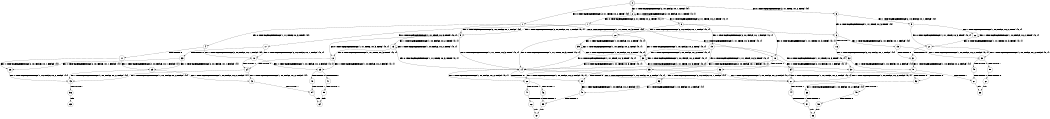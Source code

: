 digraph BCG {
size = "7, 10.5";
center = TRUE;
node [shape = circle];
0 [peripheries = 2];
0 -> 1 [label = "EX !0 !ATOMIC_EXCH_BRANCH (2, +1, TRUE, +0, 2, TRUE) !{0}"];
0 -> 2 [label = "EX !1 !ATOMIC_EXCH_BRANCH (2, +0, FALSE, +0, 1, TRUE) !{0}"];
0 -> 3 [label = "EX !0 !ATOMIC_EXCH_BRANCH (2, +1, TRUE, +0, 2, TRUE) !{0}"];
1 -> 4 [label = "EX !0 !ATOMIC_EXCH_BRANCH (1, +1, TRUE, +0, 3, TRUE) !{0}"];
1 -> 5 [label = "EX !1 !ATOMIC_EXCH_BRANCH (2, +0, FALSE, +0, 1, FALSE) !{0}"];
1 -> 6 [label = "EX !0 !ATOMIC_EXCH_BRANCH (1, +1, TRUE, +0, 3, TRUE) !{0}"];
2 -> 2 [label = "EX !1 !ATOMIC_EXCH_BRANCH (2, +0, FALSE, +0, 1, TRUE) !{0, 1}"];
2 -> 7 [label = "EX !0 !ATOMIC_EXCH_BRANCH (2, +1, TRUE, +0, 2, TRUE) !{0, 1}"];
2 -> 8 [label = "EX !0 !ATOMIC_EXCH_BRANCH (2, +1, TRUE, +0, 2, TRUE) !{0, 1}"];
3 -> 9 [label = "EX !1 !ATOMIC_EXCH_BRANCH (2, +0, FALSE, +0, 1, FALSE) !{0}"];
3 -> 6 [label = "EX !0 !ATOMIC_EXCH_BRANCH (1, +1, TRUE, +0, 3, TRUE) !{0}"];
4 -> 10 [label = "EX !1 !ATOMIC_EXCH_BRANCH (2, +0, FALSE, +0, 1, FALSE) !{0}"];
4 -> 11 [label = "TERMINATE !0"];
5 -> 12 [label = "EX !0 !ATOMIC_EXCH_BRANCH (1, +1, TRUE, +0, 3, TRUE) !{0, 1}"];
5 -> 13 [label = "EX !1 !ATOMIC_EXCH_BRANCH (1, +0, FALSE, +0, 2, TRUE) !{0, 1}"];
5 -> 14 [label = "EX !0 !ATOMIC_EXCH_BRANCH (1, +1, TRUE, +0, 3, TRUE) !{0, 1}"];
6 -> 15 [label = "EX !1 !ATOMIC_EXCH_BRANCH (2, +0, FALSE, +0, 1, FALSE) !{0}"];
6 -> 16 [label = "TERMINATE !0"];
7 -> 17 [label = "EX !0 !ATOMIC_EXCH_BRANCH (1, +1, TRUE, +0, 3, TRUE) !{0, 1}"];
7 -> 5 [label = "EX !1 !ATOMIC_EXCH_BRANCH (2, +0, FALSE, +0, 1, FALSE) !{0, 1}"];
7 -> 18 [label = "EX !0 !ATOMIC_EXCH_BRANCH (1, +1, TRUE, +0, 3, TRUE) !{0, 1}"];
8 -> 19 [label = "EX !1 !ATOMIC_EXCH_BRANCH (2, +0, FALSE, +0, 1, FALSE) !{0, 1}"];
8 -> 18 [label = "EX !0 !ATOMIC_EXCH_BRANCH (1, +1, TRUE, +0, 3, TRUE) !{0, 1}"];
8 -> 20 [label = "EX !1 !ATOMIC_EXCH_BRANCH (2, +0, FALSE, +0, 1, FALSE) !{0, 1}"];
9 -> 21 [label = "EX !0 !ATOMIC_EXCH_BRANCH (1, +1, TRUE, +0, 3, TRUE) !{0, 1}"];
9 -> 22 [label = "EX !1 !ATOMIC_EXCH_BRANCH (1, +0, FALSE, +0, 2, TRUE) !{0, 1}"];
10 -> 23 [label = "EX !1 !ATOMIC_EXCH_BRANCH (1, +0, FALSE, +0, 2, FALSE) !{0, 1}"];
10 -> 24 [label = "TERMINATE !0"];
11 -> 25 [label = "EX !1 !ATOMIC_EXCH_BRANCH (2, +0, FALSE, +0, 1, FALSE) !{1}"];
11 -> 26 [label = "EX !1 !ATOMIC_EXCH_BRANCH (2, +0, FALSE, +0, 1, FALSE) !{1}"];
12 -> 23 [label = "EX !1 !ATOMIC_EXCH_BRANCH (1, +0, FALSE, +0, 2, FALSE) !{0, 1}"];
12 -> 24 [label = "TERMINATE !0"];
13 -> 12 [label = "EX !0 !ATOMIC_EXCH_BRANCH (1, +1, TRUE, +0, 3, TRUE) !{0, 1}"];
13 -> 13 [label = "EX !1 !ATOMIC_EXCH_BRANCH (1, +0, FALSE, +0, 2, TRUE) !{0, 1}"];
13 -> 14 [label = "EX !0 !ATOMIC_EXCH_BRANCH (1, +1, TRUE, +0, 3, TRUE) !{0, 1}"];
14 -> 27 [label = "EX !1 !ATOMIC_EXCH_BRANCH (1, +0, FALSE, +0, 2, FALSE) !{0, 1}"];
14 -> 28 [label = "EX !1 !ATOMIC_EXCH_BRANCH (1, +0, FALSE, +0, 2, FALSE) !{0, 1}"];
14 -> 29 [label = "TERMINATE !0"];
15 -> 30 [label = "EX !1 !ATOMIC_EXCH_BRANCH (1, +0, FALSE, +0, 2, FALSE) !{0, 1}"];
15 -> 31 [label = "TERMINATE !0"];
16 -> 32 [label = "EX !1 !ATOMIC_EXCH_BRANCH (2, +0, FALSE, +0, 1, FALSE) !{1}"];
17 -> 10 [label = "EX !1 !ATOMIC_EXCH_BRANCH (2, +0, FALSE, +0, 1, FALSE) !{0, 1}"];
17 -> 33 [label = "TERMINATE !0"];
18 -> 34 [label = "EX !1 !ATOMIC_EXCH_BRANCH (2, +0, FALSE, +0, 1, FALSE) !{0, 1}"];
18 -> 35 [label = "EX !1 !ATOMIC_EXCH_BRANCH (2, +0, FALSE, +0, 1, FALSE) !{0, 1}"];
18 -> 36 [label = "TERMINATE !0"];
19 -> 37 [label = "EX !0 !ATOMIC_EXCH_BRANCH (1, +1, TRUE, +0, 3, TRUE) !{0, 1}"];
19 -> 38 [label = "EX !1 !ATOMIC_EXCH_BRANCH (1, +0, FALSE, +0, 2, TRUE) !{0, 1}"];
19 -> 14 [label = "EX !0 !ATOMIC_EXCH_BRANCH (1, +1, TRUE, +0, 3, TRUE) !{0, 1}"];
20 -> 38 [label = "EX !1 !ATOMIC_EXCH_BRANCH (1, +0, FALSE, +0, 2, TRUE) !{0, 1}"];
20 -> 14 [label = "EX !0 !ATOMIC_EXCH_BRANCH (1, +1, TRUE, +0, 3, TRUE) !{0, 1}"];
20 -> 39 [label = "EX !1 !ATOMIC_EXCH_BRANCH (1, +0, FALSE, +0, 2, TRUE) !{0, 1}"];
21 -> 30 [label = "EX !1 !ATOMIC_EXCH_BRANCH (1, +0, FALSE, +0, 2, FALSE) !{0, 1}"];
21 -> 31 [label = "TERMINATE !0"];
22 -> 21 [label = "EX !0 !ATOMIC_EXCH_BRANCH (1, +1, TRUE, +0, 3, TRUE) !{0, 1}"];
22 -> 22 [label = "EX !1 !ATOMIC_EXCH_BRANCH (1, +0, FALSE, +0, 2, TRUE) !{0, 1}"];
23 -> 40 [label = "TERMINATE !0"];
23 -> 41 [label = "TERMINATE !1"];
24 -> 42 [label = "EX !1 !ATOMIC_EXCH_BRANCH (1, +0, FALSE, +0, 2, FALSE) !{1}"];
24 -> 43 [label = "EX !1 !ATOMIC_EXCH_BRANCH (1, +0, FALSE, +0, 2, FALSE) !{1}"];
25 -> 42 [label = "EX !1 !ATOMIC_EXCH_BRANCH (1, +0, FALSE, +0, 2, FALSE) !{1}"];
25 -> 43 [label = "EX !1 !ATOMIC_EXCH_BRANCH (1, +0, FALSE, +0, 2, FALSE) !{1}"];
26 -> 43 [label = "EX !1 !ATOMIC_EXCH_BRANCH (1, +0, FALSE, +0, 2, FALSE) !{1}"];
27 -> 44 [label = "TERMINATE !0"];
27 -> 45 [label = "TERMINATE !1"];
28 -> 46 [label = "TERMINATE !0"];
28 -> 47 [label = "TERMINATE !1"];
29 -> 48 [label = "EX !1 !ATOMIC_EXCH_BRANCH (1, +0, FALSE, +0, 2, FALSE) !{1}"];
30 -> 49 [label = "TERMINATE !0"];
30 -> 50 [label = "TERMINATE !1"];
31 -> 51 [label = "EX !1 !ATOMIC_EXCH_BRANCH (1, +0, FALSE, +0, 2, FALSE) !{1}"];
32 -> 51 [label = "EX !1 !ATOMIC_EXCH_BRANCH (1, +0, FALSE, +0, 2, FALSE) !{1}"];
33 -> 25 [label = "EX !1 !ATOMIC_EXCH_BRANCH (2, +0, FALSE, +0, 1, FALSE) !{1}"];
33 -> 26 [label = "EX !1 !ATOMIC_EXCH_BRANCH (2, +0, FALSE, +0, 1, FALSE) !{1}"];
34 -> 27 [label = "EX !1 !ATOMIC_EXCH_BRANCH (1, +0, FALSE, +0, 2, FALSE) !{0, 1}"];
34 -> 52 [label = "TERMINATE !0"];
35 -> 27 [label = "EX !1 !ATOMIC_EXCH_BRANCH (1, +0, FALSE, +0, 2, FALSE) !{0, 1}"];
35 -> 28 [label = "EX !1 !ATOMIC_EXCH_BRANCH (1, +0, FALSE, +0, 2, FALSE) !{0, 1}"];
35 -> 29 [label = "TERMINATE !0"];
36 -> 53 [label = "EX !1 !ATOMIC_EXCH_BRANCH (2, +0, FALSE, +0, 1, FALSE) !{1}"];
37 -> 27 [label = "EX !1 !ATOMIC_EXCH_BRANCH (1, +0, FALSE, +0, 2, FALSE) !{0, 1}"];
37 -> 52 [label = "TERMINATE !0"];
38 -> 37 [label = "EX !0 !ATOMIC_EXCH_BRANCH (1, +1, TRUE, +0, 3, TRUE) !{0, 1}"];
38 -> 38 [label = "EX !1 !ATOMIC_EXCH_BRANCH (1, +0, FALSE, +0, 2, TRUE) !{0, 1}"];
38 -> 14 [label = "EX !0 !ATOMIC_EXCH_BRANCH (1, +1, TRUE, +0, 3, TRUE) !{0, 1}"];
39 -> 38 [label = "EX !1 !ATOMIC_EXCH_BRANCH (1, +0, FALSE, +0, 2, TRUE) !{0, 1}"];
39 -> 14 [label = "EX !0 !ATOMIC_EXCH_BRANCH (1, +1, TRUE, +0, 3, TRUE) !{0, 1}"];
39 -> 39 [label = "EX !1 !ATOMIC_EXCH_BRANCH (1, +0, FALSE, +0, 2, TRUE) !{0, 1}"];
40 -> 54 [label = "TERMINATE !1"];
41 -> 55 [label = "TERMINATE !0"];
42 -> 54 [label = "TERMINATE !1"];
43 -> 56 [label = "TERMINATE !1"];
44 -> 57 [label = "TERMINATE !1"];
45 -> 58 [label = "TERMINATE !0"];
46 -> 59 [label = "TERMINATE !1"];
47 -> 60 [label = "TERMINATE !0"];
48 -> 59 [label = "TERMINATE !1"];
49 -> 61 [label = "TERMINATE !1"];
50 -> 62 [label = "TERMINATE !0"];
51 -> 61 [label = "TERMINATE !1"];
52 -> 63 [label = "EX !1 !ATOMIC_EXCH_BRANCH (1, +0, FALSE, +0, 2, FALSE) !{1}"];
53 -> 48 [label = "EX !1 !ATOMIC_EXCH_BRANCH (1, +0, FALSE, +0, 2, FALSE) !{1}"];
54 -> 64 [label = "exit"];
55 -> 64 [label = "exit"];
56 -> 65 [label = "exit"];
57 -> 66 [label = "exit"];
58 -> 66 [label = "exit"];
59 -> 67 [label = "exit"];
60 -> 67 [label = "exit"];
61 -> 68 [label = "exit"];
62 -> 68 [label = "exit"];
63 -> 57 [label = "TERMINATE !1"];
}
